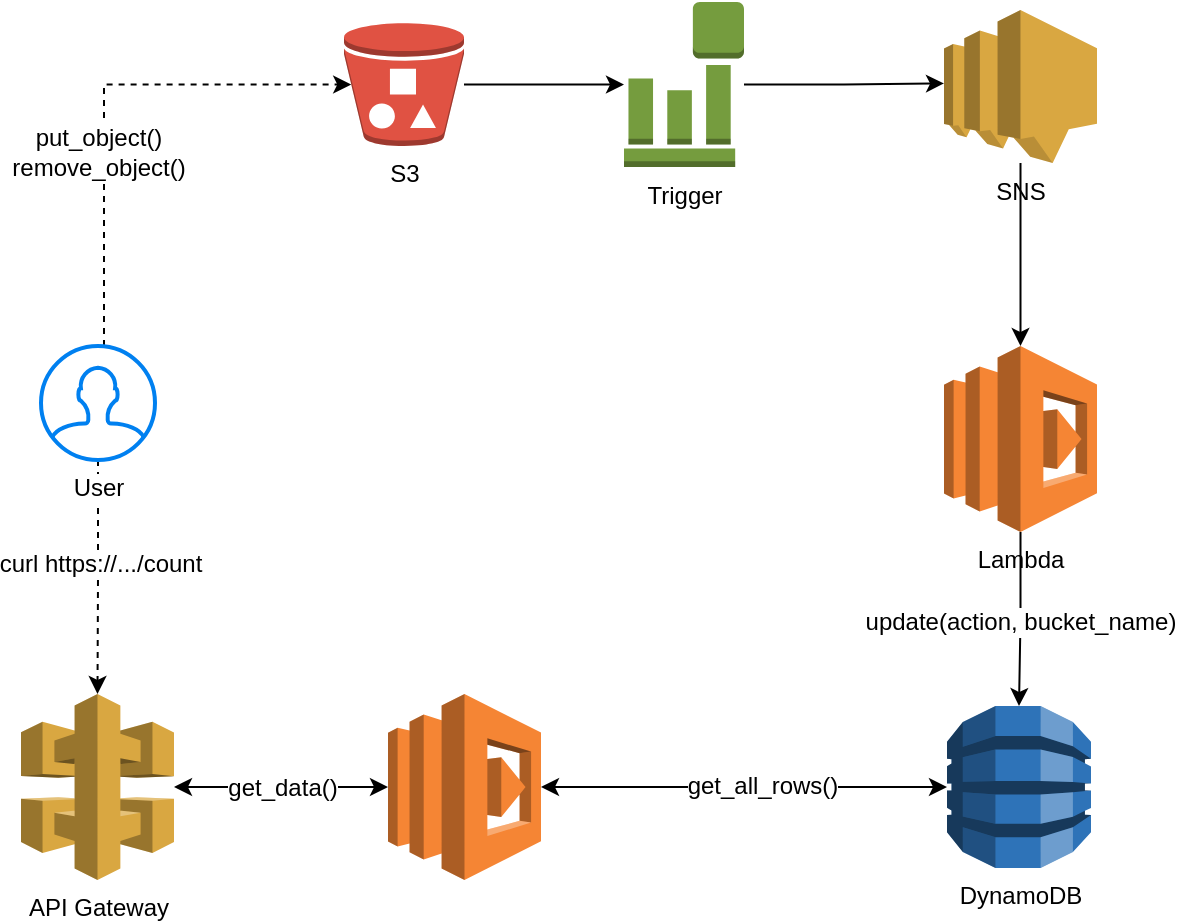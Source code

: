<mxfile version="11.3.0" type="device" pages="1"><diagram id="hWMw7NQiatpDwTKj0Km8" name="Page-1"><mxGraphModel dx="946" dy="626" grid="1" gridSize="10" guides="1" tooltips="1" connect="1" arrows="1" fold="1" page="1" pageScale="1" pageWidth="1169" pageHeight="827" math="0" shadow="0"><root><mxCell id="0"/><mxCell id="1" parent="0"/><mxCell id="U6tOn_n_XamfnPN6Hh_C-16" style="edgeStyle=orthogonalEdgeStyle;rounded=0;orthogonalLoop=1;jettySize=auto;html=1;startArrow=classic;startFill=1;" parent="1" source="U6tOn_n_XamfnPN6Hh_C-1" target="U6tOn_n_XamfnPN6Hh_C-14" edge="1"><mxGeometry relative="1" as="geometry"/></mxCell><mxCell id="lvuzxjzPAyL9yQL0s9YO-3" value="get_data()" style="text;html=1;resizable=0;points=[];align=center;verticalAlign=middle;labelBackgroundColor=#ffffff;" vertex="1" connectable="0" parent="U6tOn_n_XamfnPN6Hh_C-16"><mxGeometry x="-0.196" y="-1" relative="1" as="geometry"><mxPoint x="10.5" y="-1" as="offset"/></mxGeometry></mxCell><mxCell id="U6tOn_n_XamfnPN6Hh_C-1" value="API Gateway" style="outlineConnect=0;dashed=0;verticalLabelPosition=bottom;verticalAlign=top;align=center;html=1;shape=mxgraph.aws3.api_gateway;fillColor=#D9A741;gradientColor=none;" parent="1" vertex="1"><mxGeometry x="318.5" y="444" width="76.5" height="93" as="geometry"/></mxCell><mxCell id="U6tOn_n_XamfnPN6Hh_C-9" style="edgeStyle=orthogonalEdgeStyle;rounded=0;orthogonalLoop=1;jettySize=auto;html=1;" parent="1" source="U6tOn_n_XamfnPN6Hh_C-2" target="U6tOn_n_XamfnPN6Hh_C-6" edge="1"><mxGeometry relative="1" as="geometry"/></mxCell><mxCell id="U6tOn_n_XamfnPN6Hh_C-2" value="S3" style="outlineConnect=0;dashed=0;verticalLabelPosition=bottom;verticalAlign=top;align=center;html=1;shape=mxgraph.aws3.bucket_with_objects;fillColor=#E05243;gradientColor=none;" parent="1" vertex="1"><mxGeometry x="480" y="108.5" width="60" height="61.5" as="geometry"/></mxCell><mxCell id="U6tOn_n_XamfnPN6Hh_C-12" style="edgeStyle=orthogonalEdgeStyle;rounded=0;orthogonalLoop=1;jettySize=auto;html=1;entryX=0.5;entryY=0;entryDx=0;entryDy=0;entryPerimeter=0;" parent="1" source="U6tOn_n_XamfnPN6Hh_C-3" target="U6tOn_n_XamfnPN6Hh_C-5" edge="1"><mxGeometry relative="1" as="geometry"/></mxCell><mxCell id="U6tOn_n_XamfnPN6Hh_C-3" value="SNS" style="outlineConnect=0;dashed=0;verticalLabelPosition=bottom;verticalAlign=top;align=center;html=1;shape=mxgraph.aws3.sns;fillColor=#D9A741;gradientColor=none;" parent="1" vertex="1"><mxGeometry x="780" y="102" width="76.5" height="76.5" as="geometry"/></mxCell><mxCell id="U6tOn_n_XamfnPN6Hh_C-4" value="DynamoDB" style="outlineConnect=0;dashed=0;verticalLabelPosition=bottom;verticalAlign=top;align=center;html=1;shape=mxgraph.aws3.dynamo_db;fillColor=#2E73B8;gradientColor=none;" parent="1" vertex="1"><mxGeometry x="781.5" y="450" width="72" height="81" as="geometry"/></mxCell><mxCell id="U6tOn_n_XamfnPN6Hh_C-13" style="edgeStyle=orthogonalEdgeStyle;rounded=0;orthogonalLoop=1;jettySize=auto;html=1;entryX=0.5;entryY=0;entryDx=0;entryDy=0;entryPerimeter=0;" parent="1" source="U6tOn_n_XamfnPN6Hh_C-5" target="U6tOn_n_XamfnPN6Hh_C-4" edge="1"><mxGeometry relative="1" as="geometry"/></mxCell><mxCell id="lvuzxjzPAyL9yQL0s9YO-2" value="update(action, bucket_name)" style="text;html=1;resizable=0;points=[];align=center;verticalAlign=middle;labelBackgroundColor=#ffffff;" vertex="1" connectable="0" parent="U6tOn_n_XamfnPN6Hh_C-13"><mxGeometry x="0.035" relative="1" as="geometry"><mxPoint as="offset"/></mxGeometry></mxCell><mxCell id="U6tOn_n_XamfnPN6Hh_C-5" value="Lambda" style="outlineConnect=0;dashed=0;verticalLabelPosition=bottom;verticalAlign=top;align=center;html=1;shape=mxgraph.aws3.lambda;fillColor=#F58534;gradientColor=none;" parent="1" vertex="1"><mxGeometry x="780" y="270" width="76.5" height="93" as="geometry"/></mxCell><mxCell id="U6tOn_n_XamfnPN6Hh_C-10" style="edgeStyle=orthogonalEdgeStyle;rounded=0;orthogonalLoop=1;jettySize=auto;html=1;entryX=0;entryY=0.48;entryDx=0;entryDy=0;entryPerimeter=0;" parent="1" source="U6tOn_n_XamfnPN6Hh_C-6" target="U6tOn_n_XamfnPN6Hh_C-3" edge="1"><mxGeometry relative="1" as="geometry"/></mxCell><mxCell id="U6tOn_n_XamfnPN6Hh_C-6" value="Trigger" style="outlineConnect=0;dashed=0;verticalLabelPosition=bottom;verticalAlign=top;align=center;html=1;shape=mxgraph.aws3.event_event_based;fillColor=#759C3E;gradientColor=none;" parent="1" vertex="1"><mxGeometry x="620" y="98" width="60" height="82.5" as="geometry"/></mxCell><mxCell id="U6tOn_n_XamfnPN6Hh_C-15" style="edgeStyle=orthogonalEdgeStyle;rounded=0;orthogonalLoop=1;jettySize=auto;html=1;entryX=0;entryY=0.5;entryDx=0;entryDy=0;entryPerimeter=0;startArrow=classic;startFill=1;" parent="1" source="U6tOn_n_XamfnPN6Hh_C-14" target="U6tOn_n_XamfnPN6Hh_C-4" edge="1"><mxGeometry relative="1" as="geometry"/></mxCell><mxCell id="lvuzxjzPAyL9yQL0s9YO-4" value="get_all_rows()" style="text;html=1;resizable=0;points=[];align=center;verticalAlign=middle;labelBackgroundColor=#ffffff;" vertex="1" connectable="0" parent="U6tOn_n_XamfnPN6Hh_C-15"><mxGeometry x="0.086" y="1" relative="1" as="geometry"><mxPoint as="offset"/></mxGeometry></mxCell><mxCell id="U6tOn_n_XamfnPN6Hh_C-14" value="" style="outlineConnect=0;dashed=0;verticalLabelPosition=bottom;verticalAlign=top;align=center;html=1;shape=mxgraph.aws3.lambda;fillColor=#F58534;gradientColor=none;" parent="1" vertex="1"><mxGeometry x="502" y="444" width="76.5" height="93" as="geometry"/></mxCell><mxCell id="U6tOn_n_XamfnPN6Hh_C-18" style="edgeStyle=orthogonalEdgeStyle;rounded=0;orthogonalLoop=1;jettySize=auto;html=1;entryX=0.5;entryY=0;entryDx=0;entryDy=0;entryPerimeter=0;dashed=1;" parent="1" source="U6tOn_n_XamfnPN6Hh_C-17" target="U6tOn_n_XamfnPN6Hh_C-1" edge="1"><mxGeometry relative="1" as="geometry"/></mxCell><mxCell id="U6tOn_n_XamfnPN6Hh_C-21" value="curl https://.../count" style="text;html=1;resizable=0;points=[];align=center;verticalAlign=middle;labelBackgroundColor=#ffffff;" parent="U6tOn_n_XamfnPN6Hh_C-18" vertex="1" connectable="0"><mxGeometry x="-0.111" y="1" relative="1" as="geometry"><mxPoint as="offset"/></mxGeometry></mxCell><mxCell id="U6tOn_n_XamfnPN6Hh_C-19" style="edgeStyle=orthogonalEdgeStyle;rounded=0;orthogonalLoop=1;jettySize=auto;html=1;entryX=0.06;entryY=0.5;entryDx=0;entryDy=0;entryPerimeter=0;dashed=1;" parent="1" source="U6tOn_n_XamfnPN6Hh_C-17" target="U6tOn_n_XamfnPN6Hh_C-2" edge="1"><mxGeometry relative="1" as="geometry"><Array as="points"><mxPoint x="360" y="139"/></Array></mxGeometry></mxCell><mxCell id="U6tOn_n_XamfnPN6Hh_C-20" value="put_object()&lt;br&gt;remove_object()" style="text;html=1;resizable=0;points=[];align=center;verticalAlign=middle;labelBackgroundColor=#ffffff;" parent="U6tOn_n_XamfnPN6Hh_C-19" vertex="1" connectable="0"><mxGeometry x="-0.239" y="3" relative="1" as="geometry"><mxPoint as="offset"/></mxGeometry></mxCell><mxCell id="U6tOn_n_XamfnPN6Hh_C-17" value="User" style="html=1;verticalLabelPosition=bottom;align=center;labelBackgroundColor=#ffffff;verticalAlign=top;strokeWidth=2;strokeColor=#0080F0;fillColor=#ffffff;shadow=0;dashed=0;shape=mxgraph.ios7.icons.user;" parent="1" vertex="1"><mxGeometry x="328.5" y="270" width="57" height="57" as="geometry"/></mxCell></root></mxGraphModel></diagram></mxfile>